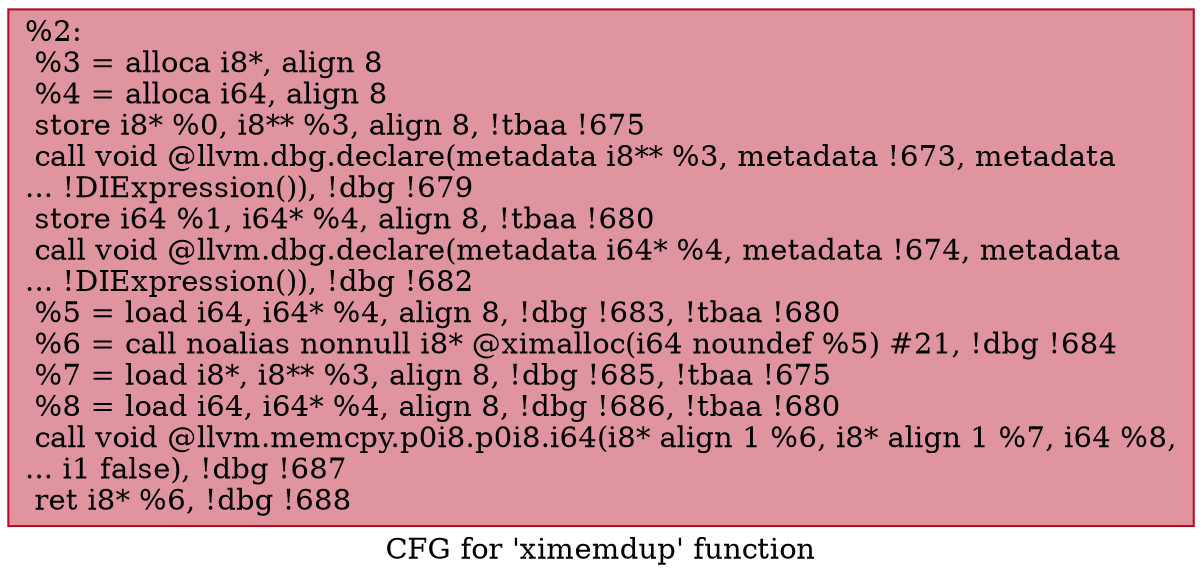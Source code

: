 digraph "CFG for 'ximemdup' function" {
	label="CFG for 'ximemdup' function";

	Node0xb505a0 [shape=record,color="#b70d28ff", style=filled, fillcolor="#b70d2870",label="{%2:\l  %3 = alloca i8*, align 8\l  %4 = alloca i64, align 8\l  store i8* %0, i8** %3, align 8, !tbaa !675\l  call void @llvm.dbg.declare(metadata i8** %3, metadata !673, metadata\l... !DIExpression()), !dbg !679\l  store i64 %1, i64* %4, align 8, !tbaa !680\l  call void @llvm.dbg.declare(metadata i64* %4, metadata !674, metadata\l... !DIExpression()), !dbg !682\l  %5 = load i64, i64* %4, align 8, !dbg !683, !tbaa !680\l  %6 = call noalias nonnull i8* @ximalloc(i64 noundef %5) #21, !dbg !684\l  %7 = load i8*, i8** %3, align 8, !dbg !685, !tbaa !675\l  %8 = load i64, i64* %4, align 8, !dbg !686, !tbaa !680\l  call void @llvm.memcpy.p0i8.p0i8.i64(i8* align 1 %6, i8* align 1 %7, i64 %8,\l... i1 false), !dbg !687\l  ret i8* %6, !dbg !688\l}"];
}
